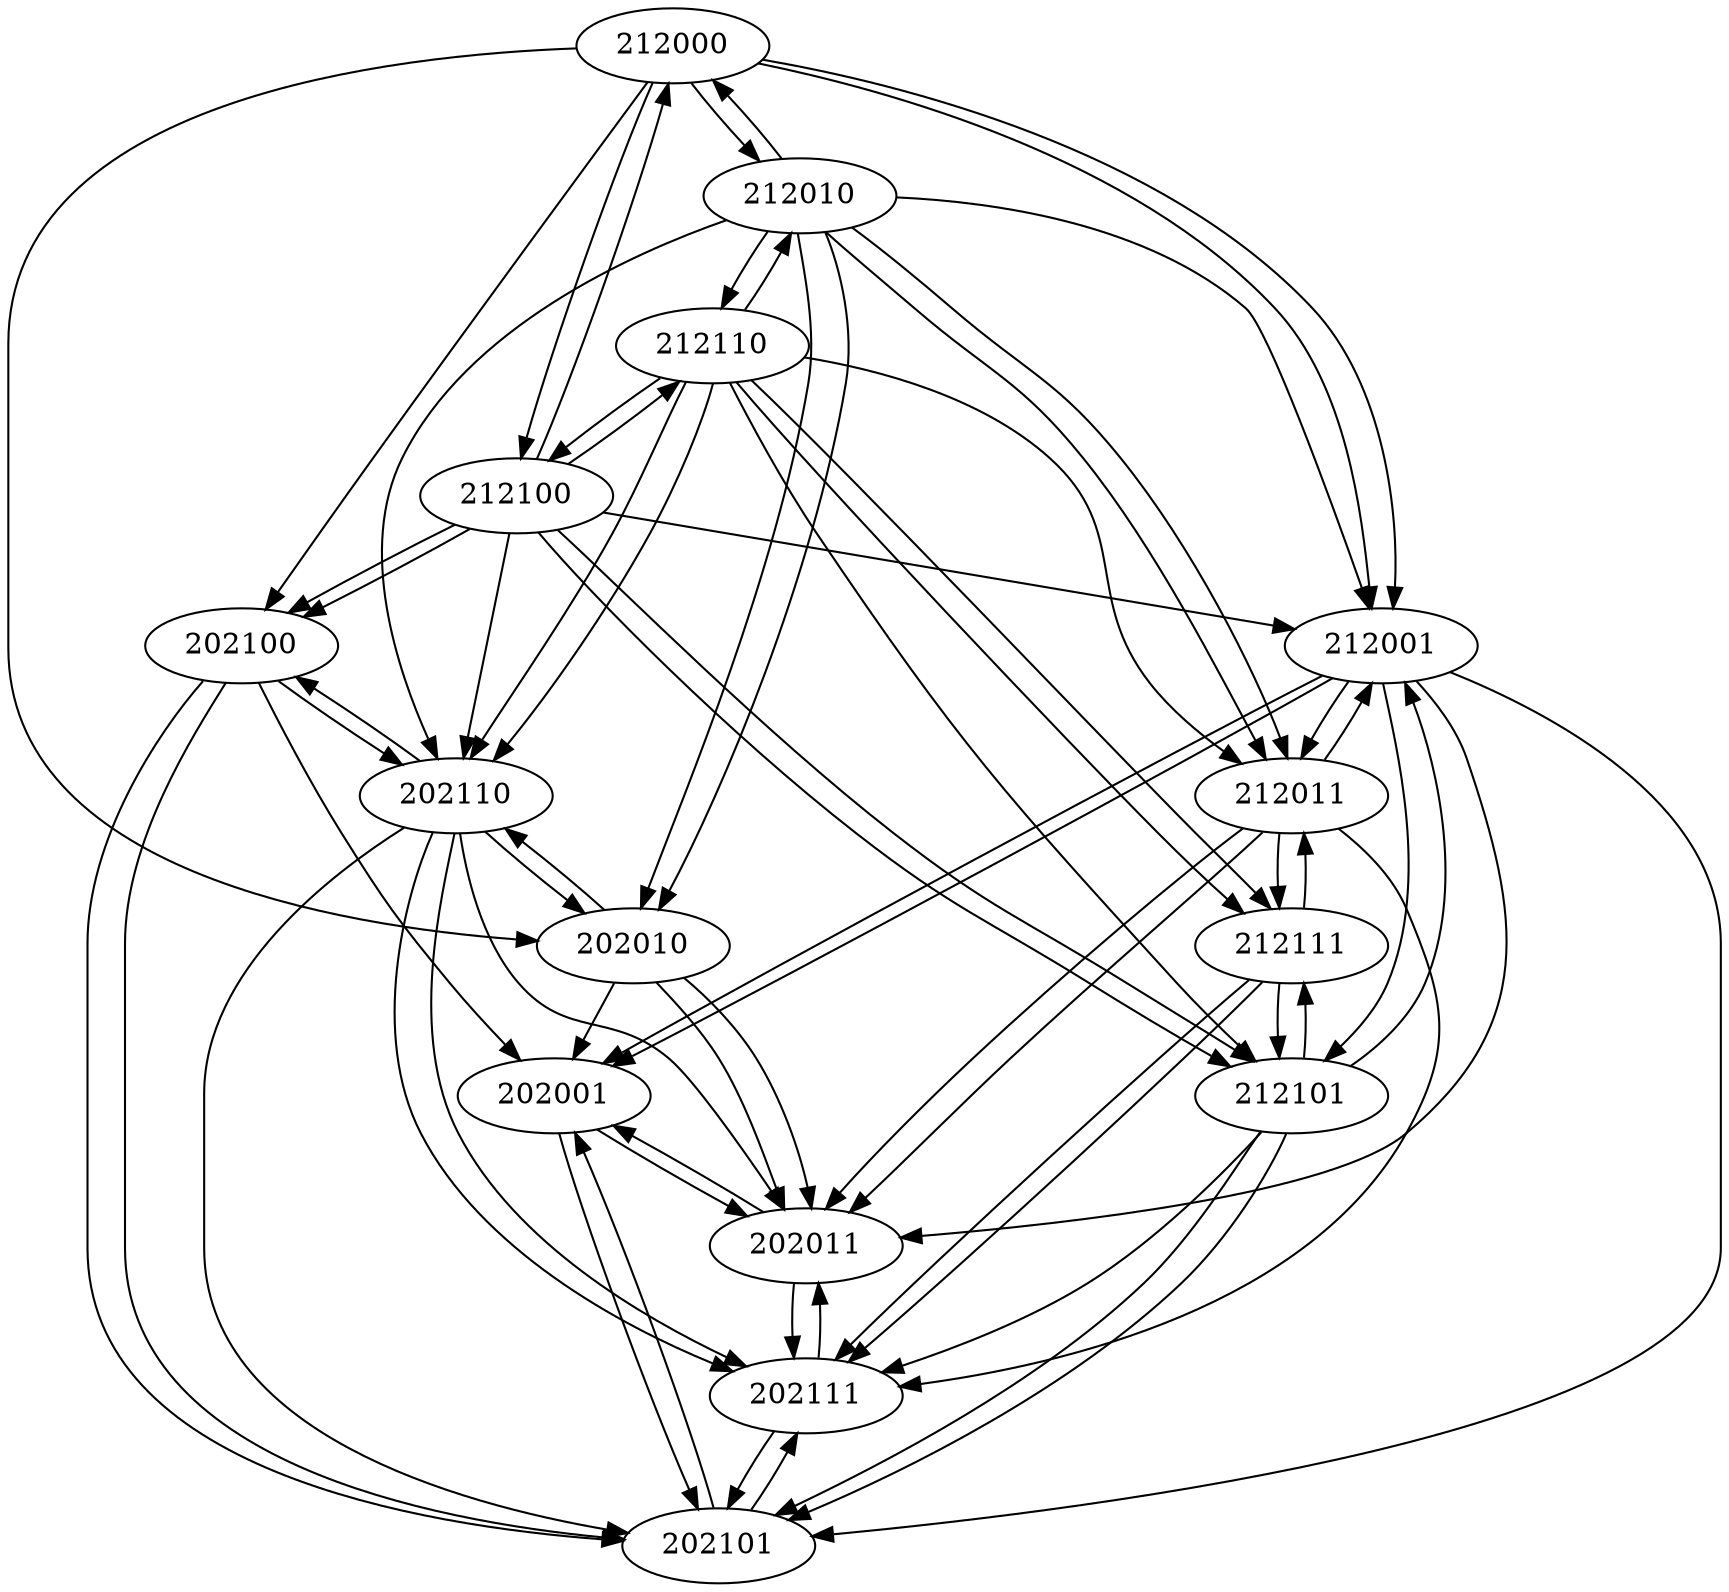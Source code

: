 digraph G{

{node_1 [label="202001"];
node_2 [label="202010"];
node_3 [label="202011"];
node_4 [label="202100"];
node_5 [label="202101"];
node_6 [label="202110"];
node_7 [label="202111"];
node_8 [label="212000"];
node_9 [label="212001"];
node_10 [label="212010"];
node_11 [label="212011"];
node_12 [label="212100"];
node_13 [label="212101"];
node_14 [label="212110"];
node_15 [label="212111"];
}
node_1->node_5[penwidth=1]
node_1->node_3[penwidth=1]
node_2->node_6[penwidth=1]
node_2->node_3[penwidth=1]
node_2->node_1[penwidth=1]
node_2->node_3[penwidth=1]
node_3->node_7[penwidth=1]
node_3->node_1[penwidth=1]
node_4->node_6[penwidth=1]
node_4->node_5[penwidth=1]
node_4->node_5[penwidth=1]
node_4->node_1[penwidth=1]
node_5->node_7[penwidth=1]
node_5->node_1[penwidth=1]
node_6->node_4[penwidth=1]
node_6->node_7[penwidth=1]
node_6->node_5[penwidth=1]
node_6->node_2[penwidth=1]
node_6->node_7[penwidth=1]
node_6->node_3[penwidth=1]
node_7->node_5[penwidth=1]
node_7->node_3[penwidth=1]
node_8->node_12[penwidth=1]
node_8->node_4[penwidth=1]
node_8->node_10[penwidth=1]
node_8->node_2[penwidth=1]
node_8->node_9[penwidth=1]
node_8->node_9[penwidth=1]
node_9->node_1[penwidth=1]
node_9->node_13[penwidth=1]
node_9->node_5[penwidth=1]
node_9->node_1[penwidth=1]
node_9->node_11[penwidth=1]
node_9->node_3[penwidth=1]
node_10->node_2[penwidth=1]
node_10->node_14[penwidth=1]
node_10->node_6[penwidth=1]
node_10->node_2[penwidth=1]
node_10->node_8[penwidth=1]
node_10->node_11[penwidth=1]
node_10->node_9[penwidth=1]
node_10->node_11[penwidth=1]
node_11->node_3[penwidth=1]
node_11->node_15[penwidth=1]
node_11->node_7[penwidth=1]
node_11->node_3[penwidth=1]
node_11->node_9[penwidth=1]
node_12->node_4[penwidth=1]
node_12->node_4[penwidth=1]
node_12->node_14[penwidth=1]
node_12->node_6[penwidth=1]
node_12->node_13[penwidth=1]
node_12->node_8[penwidth=1]
node_12->node_13[penwidth=1]
node_12->node_9[penwidth=1]
node_13->node_5[penwidth=1]
node_13->node_5[penwidth=1]
node_13->node_15[penwidth=1]
node_13->node_7[penwidth=1]
node_13->node_9[penwidth=1]
node_14->node_6[penwidth=1]
node_14->node_6[penwidth=1]
node_14->node_12[penwidth=1]
node_14->node_15[penwidth=1]
node_14->node_13[penwidth=1]
node_14->node_10[penwidth=1]
node_14->node_15[penwidth=1]
node_14->node_11[penwidth=1]
node_15->node_7[penwidth=1]
node_15->node_7[penwidth=1]
node_15->node_13[penwidth=1]
node_15->node_11[penwidth=1]
}
